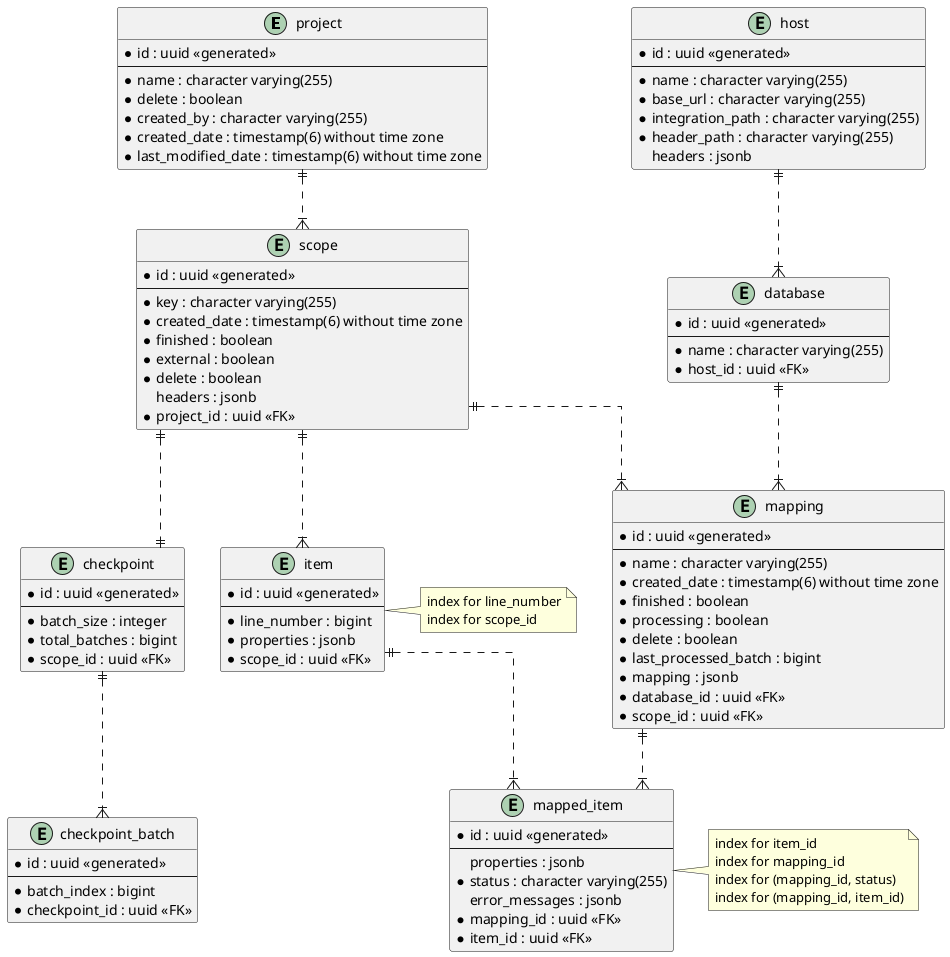 @startuml
skinparam linetype ortho

entity project {
    * id : uuid <<generated>>
    --
    * name : character varying(255)
    * delete : boolean
    * created_by : character varying(255)
    * created_date : timestamp(6) without time zone
    * last_modified_date : timestamp(6) without time zone
}

entity scope {
    * id : uuid <<generated>>
    --
    * key : character varying(255)
    * created_date : timestamp(6) without time zone
    * finished : boolean
    * external : boolean
    * delete : boolean
    headers : jsonb
    * project_id : uuid <<FK>>
}

entity item {
    * id : uuid <<generated>>
    --
    * line_number : bigint
    * properties : jsonb
    * scope_id : uuid <<FK>>
}

entity checkpoint {
    * id : uuid <<generated>>
    --
    * batch_size : integer
    * total_batches : bigint
    * scope_id : uuid <<FK>>
}

entity checkpoint_batch {
    * id : uuid <<generated>>
    --
    * batch_index : bigint
    * checkpoint_id : uuid <<FK>>
}

entity host {
    * id : uuid <<generated>>
    --
    * name : character varying(255)
    * base_url : character varying(255)
    * integration_path : character varying(255)
    * header_path : character varying(255)
    headers : jsonb
}

entity database {
    * id : uuid <<generated>>
    --
    * name : character varying(255)
    * host_id : uuid <<FK>>
}

entity mapping {
    * id : uuid <<generated>>
    --
    * name : character varying(255)
    * created_date : timestamp(6) without time zone
    * finished : boolean
    * processing : boolean
    * delete : boolean
    * last_processed_batch : bigint
    * mapping : jsonb
    * database_id : uuid <<FK>>
    * scope_id : uuid <<FK>>
}

entity mapped_item {
    * id : uuid <<generated>>
    --
    properties : jsonb
    * status : character varying(255)
    error_messages : jsonb
    * mapping_id : uuid <<FK>>
    * item_id : uuid <<FK>>
}

note right of item
index for line_number
index for scope_id
end note

note right of mapped_item
index for item_id
index for mapping_id
index for (mapping_id, status)
index for (mapping_id, item_id)
end note

project ||..|{ scope
scope ||..|{ item

scope ||..|| checkpoint
checkpoint ||..|{ checkpoint_batch

database ||..|{ mapping
host ||..|{ database
scope ||..|{ mapping

item ||..|{ mapped_item
mapping ||..|{ mapped_item

@enduml